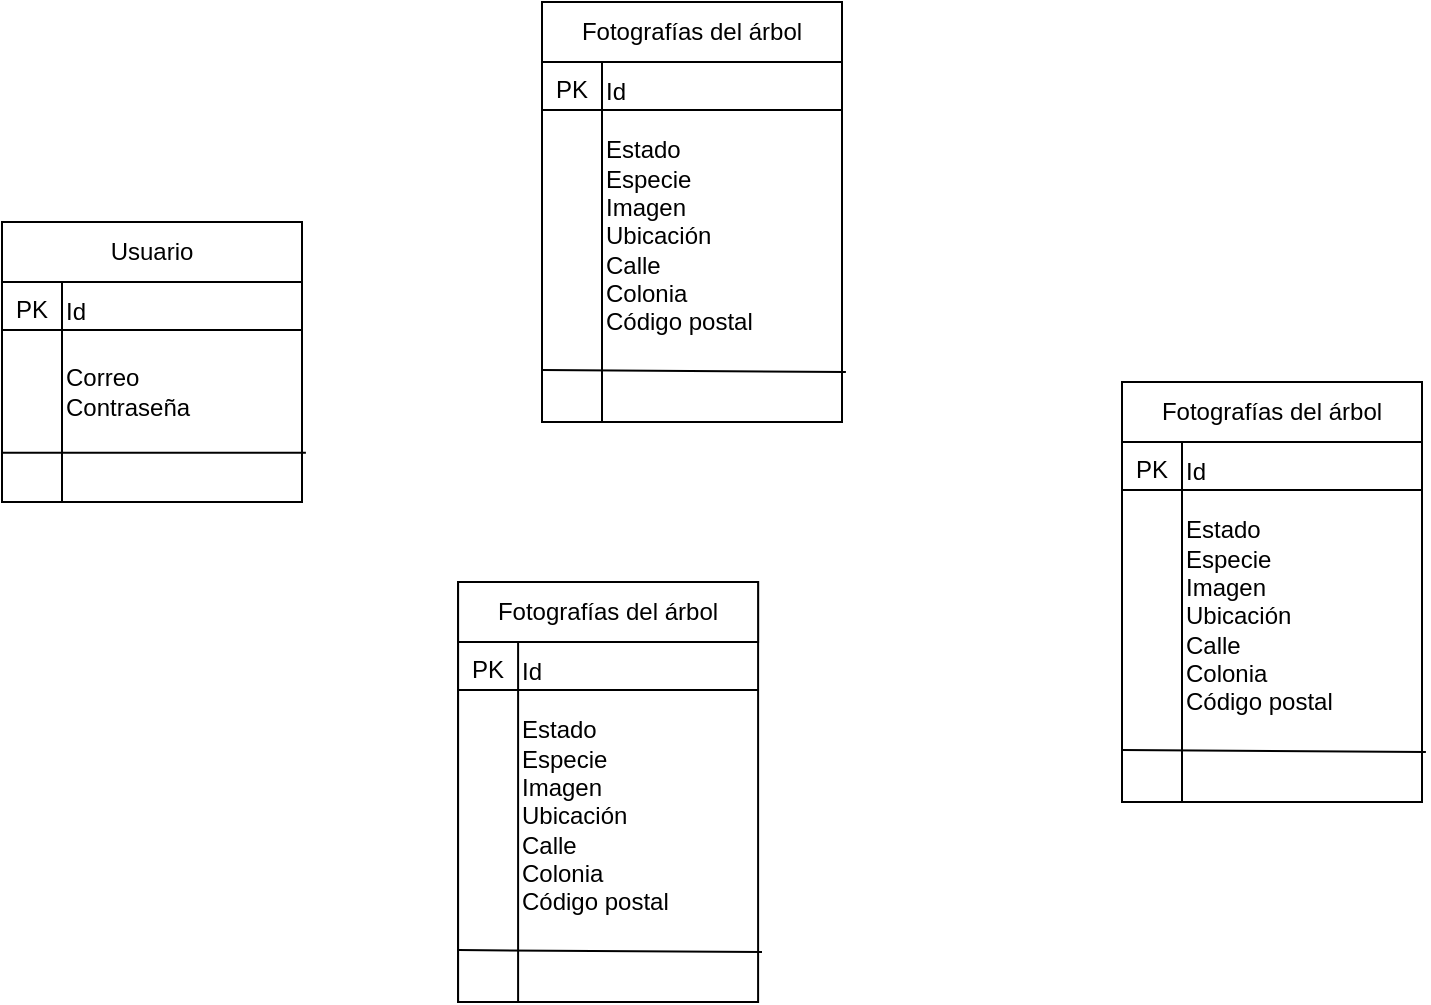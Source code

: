 <mxfile version="14.5.0" type="github">
  <diagram id="1KntGO-HrY7g4hERgcw_" name="Page-1">
    <mxGraphModel dx="868" dy="450" grid="1" gridSize="10" guides="1" tooltips="1" connect="1" arrows="1" fold="1" page="1" pageScale="1" pageWidth="1169" pageHeight="827" math="0" shadow="0">
      <root>
        <mxCell id="0" />
        <mxCell id="1" parent="0" />
        <mxCell id="w3PhOi1SCJ1SxWX5lhj5-1" value="" style="rounded=0;whiteSpace=wrap;html=1;" vertex="1" parent="1">
          <mxGeometry x="400" y="50" width="150" height="210" as="geometry" />
        </mxCell>
        <mxCell id="w3PhOi1SCJ1SxWX5lhj5-3" value="" style="rounded=0;whiteSpace=wrap;html=1;" vertex="1" parent="1">
          <mxGeometry x="400" y="50" width="150" height="30" as="geometry" />
        </mxCell>
        <mxCell id="w3PhOi1SCJ1SxWX5lhj5-4" value="Fotografías del árbol" style="text;html=1;strokeColor=none;fillColor=none;align=center;verticalAlign=middle;whiteSpace=wrap;rounded=0;" vertex="1" parent="1">
          <mxGeometry x="410" y="57" width="130" height="15" as="geometry" />
        </mxCell>
        <mxCell id="w3PhOi1SCJ1SxWX5lhj5-6" value="" style="rounded=0;whiteSpace=wrap;html=1;" vertex="1" parent="1">
          <mxGeometry x="400" y="80" width="30" height="180" as="geometry" />
        </mxCell>
        <mxCell id="w3PhOi1SCJ1SxWX5lhj5-17" value="Estado&lt;br&gt;Especie&lt;br&gt;Imagen&lt;br&gt;Ubicación&lt;br&gt;Calle&lt;br&gt;Colonia&lt;br&gt;Código postal" style="text;html=1;strokeColor=none;fillColor=none;align=left;verticalAlign=middle;whiteSpace=wrap;rounded=0;" vertex="1" parent="1">
          <mxGeometry x="430" y="120" width="80" height="94" as="geometry" />
        </mxCell>
        <mxCell id="w3PhOi1SCJ1SxWX5lhj5-18" value="" style="endArrow=none;html=1;exitX=0;exitY=0.878;exitDx=0;exitDy=0;exitPerimeter=0;entryX=1.013;entryY=0.881;entryDx=0;entryDy=0;verticalAlign=middle;entryPerimeter=0;" edge="1" parent="1" target="w3PhOi1SCJ1SxWX5lhj5-1">
          <mxGeometry width="50" height="50" relative="1" as="geometry">
            <mxPoint x="400" y="234.04" as="sourcePoint" />
            <mxPoint x="430" y="234" as="targetPoint" />
          </mxGeometry>
        </mxCell>
        <mxCell id="w3PhOi1SCJ1SxWX5lhj5-19" value="Id" style="text;html=1;strokeColor=none;fillColor=none;align=left;verticalAlign=middle;whiteSpace=wrap;rounded=0;" vertex="1" parent="1">
          <mxGeometry x="430" y="85" width="40" height="20" as="geometry" />
        </mxCell>
        <mxCell id="w3PhOi1SCJ1SxWX5lhj5-20" value="PK" style="text;html=1;strokeColor=none;fillColor=none;align=center;verticalAlign=middle;whiteSpace=wrap;rounded=0;" vertex="1" parent="1">
          <mxGeometry x="400" y="86" width="30" height="15" as="geometry" />
        </mxCell>
        <mxCell id="w3PhOi1SCJ1SxWX5lhj5-22" value="" style="endArrow=none;html=1;exitX=0.067;exitY=0.15;exitDx=0;exitDy=0;exitPerimeter=0;verticalAlign=middle;" edge="1" parent="1">
          <mxGeometry width="50" height="50" relative="1" as="geometry">
            <mxPoint x="400" y="104" as="sourcePoint" />
            <mxPoint x="550" y="104" as="targetPoint" />
          </mxGeometry>
        </mxCell>
        <mxCell id="w3PhOi1SCJ1SxWX5lhj5-32" value="" style="rounded=0;whiteSpace=wrap;html=1;" vertex="1" parent="1">
          <mxGeometry x="130" y="160" width="150" height="140" as="geometry" />
        </mxCell>
        <mxCell id="w3PhOi1SCJ1SxWX5lhj5-33" value="" style="rounded=0;whiteSpace=wrap;html=1;" vertex="1" parent="1">
          <mxGeometry x="130" y="160" width="150" height="30" as="geometry" />
        </mxCell>
        <mxCell id="w3PhOi1SCJ1SxWX5lhj5-34" value="Usuario" style="text;html=1;strokeColor=none;fillColor=none;align=center;verticalAlign=middle;whiteSpace=wrap;rounded=0;" vertex="1" parent="1">
          <mxGeometry x="140" y="167" width="130" height="15" as="geometry" />
        </mxCell>
        <mxCell id="w3PhOi1SCJ1SxWX5lhj5-35" value="" style="rounded=0;whiteSpace=wrap;html=1;" vertex="1" parent="1">
          <mxGeometry x="130" y="190" width="30" height="110" as="geometry" />
        </mxCell>
        <mxCell id="w3PhOi1SCJ1SxWX5lhj5-36" value="Correo&lt;br&gt;Contraseña" style="text;html=1;strokeColor=none;fillColor=none;align=left;verticalAlign=middle;whiteSpace=wrap;rounded=0;" vertex="1" parent="1">
          <mxGeometry x="160" y="230" width="60" height="30" as="geometry" />
        </mxCell>
        <mxCell id="w3PhOi1SCJ1SxWX5lhj5-37" value="" style="endArrow=none;html=1;exitX=0;exitY=0.849;exitDx=0;exitDy=0;exitPerimeter=0;entryX=1.013;entryY=0.881;entryDx=0;entryDy=0;verticalAlign=middle;entryPerimeter=0;" edge="1" parent="1">
          <mxGeometry width="50" height="50" relative="1" as="geometry">
            <mxPoint x="130" y="275.39" as="sourcePoint" />
            <mxPoint x="281.95" y="275.34" as="targetPoint" />
          </mxGeometry>
        </mxCell>
        <mxCell id="w3PhOi1SCJ1SxWX5lhj5-38" value="Id" style="text;html=1;strokeColor=none;fillColor=none;align=left;verticalAlign=middle;whiteSpace=wrap;rounded=0;" vertex="1" parent="1">
          <mxGeometry x="160" y="195" width="40" height="20" as="geometry" />
        </mxCell>
        <mxCell id="w3PhOi1SCJ1SxWX5lhj5-39" value="PK" style="text;html=1;strokeColor=none;fillColor=none;align=center;verticalAlign=middle;whiteSpace=wrap;rounded=0;" vertex="1" parent="1">
          <mxGeometry x="130" y="196" width="30" height="15" as="geometry" />
        </mxCell>
        <mxCell id="w3PhOi1SCJ1SxWX5lhj5-40" value="" style="endArrow=none;html=1;exitX=0.067;exitY=0.15;exitDx=0;exitDy=0;exitPerimeter=0;verticalAlign=middle;" edge="1" parent="1">
          <mxGeometry width="50" height="50" relative="1" as="geometry">
            <mxPoint x="130" y="214" as="sourcePoint" />
            <mxPoint x="280" y="214" as="targetPoint" />
          </mxGeometry>
        </mxCell>
        <mxCell id="w3PhOi1SCJ1SxWX5lhj5-41" value="" style="rounded=0;whiteSpace=wrap;html=1;" vertex="1" parent="1">
          <mxGeometry x="358.05" y="340" width="150" height="210" as="geometry" />
        </mxCell>
        <mxCell id="w3PhOi1SCJ1SxWX5lhj5-42" value="" style="rounded=0;whiteSpace=wrap;html=1;" vertex="1" parent="1">
          <mxGeometry x="358.05" y="340" width="150" height="30" as="geometry" />
        </mxCell>
        <mxCell id="w3PhOi1SCJ1SxWX5lhj5-43" value="Fotografías del árbol" style="text;html=1;strokeColor=none;fillColor=none;align=center;verticalAlign=middle;whiteSpace=wrap;rounded=0;" vertex="1" parent="1">
          <mxGeometry x="368.05" y="347" width="130" height="15" as="geometry" />
        </mxCell>
        <mxCell id="w3PhOi1SCJ1SxWX5lhj5-44" value="" style="rounded=0;whiteSpace=wrap;html=1;" vertex="1" parent="1">
          <mxGeometry x="358.05" y="370" width="30" height="180" as="geometry" />
        </mxCell>
        <mxCell id="w3PhOi1SCJ1SxWX5lhj5-45" value="Estado&lt;br&gt;Especie&lt;br&gt;Imagen&lt;br&gt;Ubicación&lt;br&gt;Calle&lt;br&gt;Colonia&lt;br&gt;Código postal" style="text;html=1;strokeColor=none;fillColor=none;align=left;verticalAlign=middle;whiteSpace=wrap;rounded=0;" vertex="1" parent="1">
          <mxGeometry x="388.05" y="410" width="80" height="94" as="geometry" />
        </mxCell>
        <mxCell id="w3PhOi1SCJ1SxWX5lhj5-46" value="" style="endArrow=none;html=1;exitX=0;exitY=0.878;exitDx=0;exitDy=0;exitPerimeter=0;entryX=1.013;entryY=0.881;entryDx=0;entryDy=0;verticalAlign=middle;entryPerimeter=0;" edge="1" parent="1" target="w3PhOi1SCJ1SxWX5lhj5-41">
          <mxGeometry width="50" height="50" relative="1" as="geometry">
            <mxPoint x="358.05" y="524.04" as="sourcePoint" />
            <mxPoint x="388.05" y="524" as="targetPoint" />
          </mxGeometry>
        </mxCell>
        <mxCell id="w3PhOi1SCJ1SxWX5lhj5-47" value="Id" style="text;html=1;strokeColor=none;fillColor=none;align=left;verticalAlign=middle;whiteSpace=wrap;rounded=0;" vertex="1" parent="1">
          <mxGeometry x="388.05" y="375" width="40" height="20" as="geometry" />
        </mxCell>
        <mxCell id="w3PhOi1SCJ1SxWX5lhj5-48" value="PK" style="text;html=1;strokeColor=none;fillColor=none;align=center;verticalAlign=middle;whiteSpace=wrap;rounded=0;" vertex="1" parent="1">
          <mxGeometry x="358.05" y="376" width="30" height="15" as="geometry" />
        </mxCell>
        <mxCell id="w3PhOi1SCJ1SxWX5lhj5-49" value="" style="endArrow=none;html=1;exitX=0.067;exitY=0.15;exitDx=0;exitDy=0;exitPerimeter=0;verticalAlign=middle;" edge="1" parent="1">
          <mxGeometry width="50" height="50" relative="1" as="geometry">
            <mxPoint x="358.05" y="394" as="sourcePoint" />
            <mxPoint x="508.05" y="394" as="targetPoint" />
          </mxGeometry>
        </mxCell>
        <mxCell id="w3PhOi1SCJ1SxWX5lhj5-50" value="" style="rounded=0;whiteSpace=wrap;html=1;" vertex="1" parent="1">
          <mxGeometry x="690" y="240" width="150" height="210" as="geometry" />
        </mxCell>
        <mxCell id="w3PhOi1SCJ1SxWX5lhj5-51" value="" style="rounded=0;whiteSpace=wrap;html=1;" vertex="1" parent="1">
          <mxGeometry x="690" y="240" width="150" height="30" as="geometry" />
        </mxCell>
        <mxCell id="w3PhOi1SCJ1SxWX5lhj5-52" value="Fotografías del árbol" style="text;html=1;strokeColor=none;fillColor=none;align=center;verticalAlign=middle;whiteSpace=wrap;rounded=0;" vertex="1" parent="1">
          <mxGeometry x="700" y="247" width="130" height="15" as="geometry" />
        </mxCell>
        <mxCell id="w3PhOi1SCJ1SxWX5lhj5-53" value="" style="rounded=0;whiteSpace=wrap;html=1;" vertex="1" parent="1">
          <mxGeometry x="690" y="270" width="30" height="180" as="geometry" />
        </mxCell>
        <mxCell id="w3PhOi1SCJ1SxWX5lhj5-54" value="Estado&lt;br&gt;Especie&lt;br&gt;Imagen&lt;br&gt;Ubicación&lt;br&gt;Calle&lt;br&gt;Colonia&lt;br&gt;Código postal" style="text;html=1;strokeColor=none;fillColor=none;align=left;verticalAlign=middle;whiteSpace=wrap;rounded=0;" vertex="1" parent="1">
          <mxGeometry x="720" y="310" width="80" height="94" as="geometry" />
        </mxCell>
        <mxCell id="w3PhOi1SCJ1SxWX5lhj5-55" value="" style="endArrow=none;html=1;exitX=0;exitY=0.878;exitDx=0;exitDy=0;exitPerimeter=0;entryX=1.013;entryY=0.881;entryDx=0;entryDy=0;verticalAlign=middle;entryPerimeter=0;" edge="1" parent="1" target="w3PhOi1SCJ1SxWX5lhj5-50">
          <mxGeometry width="50" height="50" relative="1" as="geometry">
            <mxPoint x="690" y="424.04" as="sourcePoint" />
            <mxPoint x="720" y="424" as="targetPoint" />
          </mxGeometry>
        </mxCell>
        <mxCell id="w3PhOi1SCJ1SxWX5lhj5-56" value="Id" style="text;html=1;strokeColor=none;fillColor=none;align=left;verticalAlign=middle;whiteSpace=wrap;rounded=0;" vertex="1" parent="1">
          <mxGeometry x="720" y="275" width="40" height="20" as="geometry" />
        </mxCell>
        <mxCell id="w3PhOi1SCJ1SxWX5lhj5-57" value="PK" style="text;html=1;strokeColor=none;fillColor=none;align=center;verticalAlign=middle;whiteSpace=wrap;rounded=0;" vertex="1" parent="1">
          <mxGeometry x="690" y="276" width="30" height="15" as="geometry" />
        </mxCell>
        <mxCell id="w3PhOi1SCJ1SxWX5lhj5-58" value="" style="endArrow=none;html=1;exitX=0.067;exitY=0.15;exitDx=0;exitDy=0;exitPerimeter=0;verticalAlign=middle;" edge="1" parent="1">
          <mxGeometry width="50" height="50" relative="1" as="geometry">
            <mxPoint x="690" y="294" as="sourcePoint" />
            <mxPoint x="840" y="294" as="targetPoint" />
          </mxGeometry>
        </mxCell>
      </root>
    </mxGraphModel>
  </diagram>
</mxfile>
